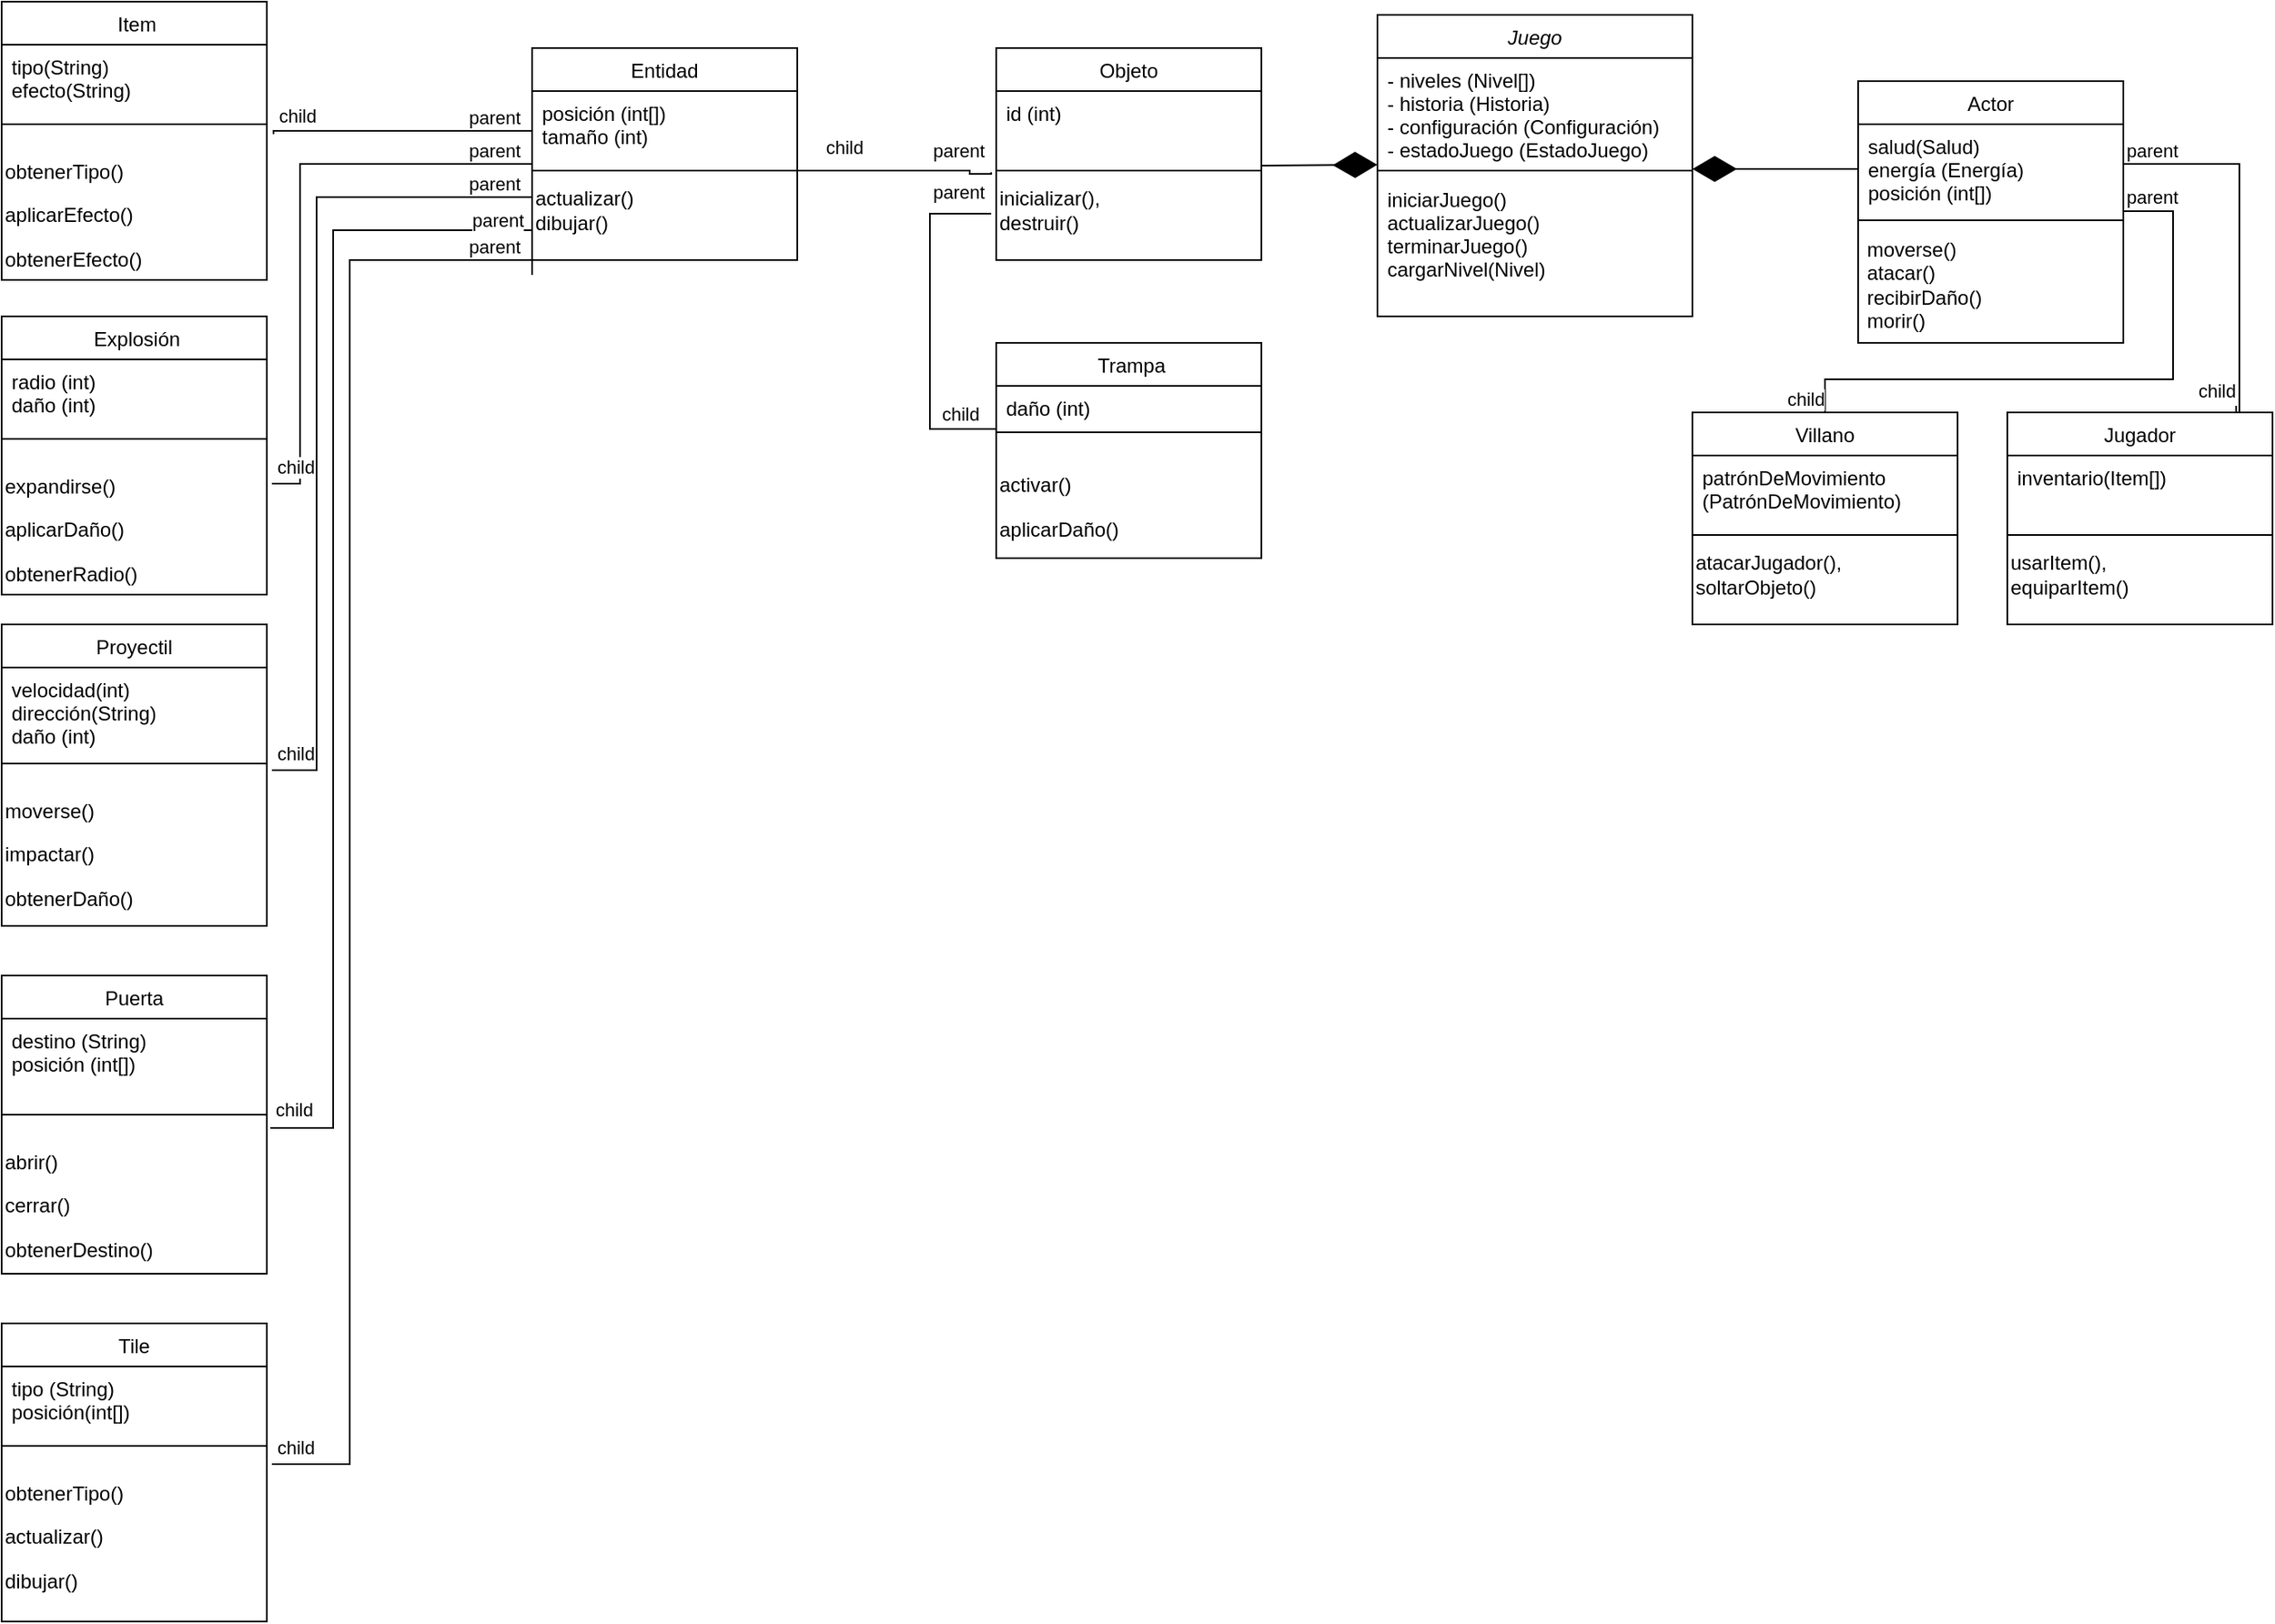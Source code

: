 <mxfile version="23.1.5" type="device">
  <diagram id="C5RBs43oDa-KdzZeNtuy" name="Page-1">
    <mxGraphModel dx="3067" dy="1064" grid="1" gridSize="10" guides="1" tooltips="1" connect="1" arrows="1" fold="1" page="1" pageScale="1" pageWidth="827" pageHeight="1169" math="0" shadow="0">
      <root>
        <mxCell id="WIyWlLk6GJQsqaUBKTNV-0" />
        <mxCell id="WIyWlLk6GJQsqaUBKTNV-1" parent="WIyWlLk6GJQsqaUBKTNV-0" />
        <mxCell id="zkfFHV4jXpPFQw0GAbJ--0" value="Juego" style="swimlane;fontStyle=2;align=center;verticalAlign=top;childLayout=stackLayout;horizontal=1;startSize=26;horizontalStack=0;resizeParent=1;resizeLast=0;collapsible=1;marginBottom=0;rounded=0;shadow=0;strokeWidth=1;" parent="WIyWlLk6GJQsqaUBKTNV-1" vertex="1">
          <mxGeometry x="190" y="80" width="190" height="182" as="geometry">
            <mxRectangle x="230" y="140" width="160" height="26" as="alternateBounds" />
          </mxGeometry>
        </mxCell>
        <mxCell id="zkfFHV4jXpPFQw0GAbJ--1" value="- niveles (Nivel[])&#xa;- historia (Historia)&#xa;- configuración (Configuración)&#xa;- estadoJuego (EstadoJuego)" style="text;align=left;verticalAlign=top;spacingLeft=4;spacingRight=4;overflow=hidden;rotatable=0;points=[[0,0.5],[1,0.5]];portConstraint=eastwest;" parent="zkfFHV4jXpPFQw0GAbJ--0" vertex="1">
          <mxGeometry y="26" width="190" height="64" as="geometry" />
        </mxCell>
        <mxCell id="zkfFHV4jXpPFQw0GAbJ--4" value="" style="line;html=1;strokeWidth=1;align=left;verticalAlign=middle;spacingTop=-1;spacingLeft=3;spacingRight=3;rotatable=0;labelPosition=right;points=[];portConstraint=eastwest;" parent="zkfFHV4jXpPFQw0GAbJ--0" vertex="1">
          <mxGeometry y="90" width="190" height="8" as="geometry" />
        </mxCell>
        <mxCell id="zkfFHV4jXpPFQw0GAbJ--5" value="iniciarJuego()&#xa;actualizarJuego()&#xa;terminarJuego()&#xa;cargarNivel(Nivel)" style="text;align=left;verticalAlign=top;spacingLeft=4;spacingRight=4;overflow=hidden;rotatable=0;points=[[0,0.5],[1,0.5]];portConstraint=eastwest;" parent="zkfFHV4jXpPFQw0GAbJ--0" vertex="1">
          <mxGeometry y="98" width="190" height="84" as="geometry" />
        </mxCell>
        <mxCell id="FvRMjD2MWKe5-9YGTqvw-2" value="Actor" style="swimlane;fontStyle=0;align=center;verticalAlign=top;childLayout=stackLayout;horizontal=1;startSize=26;horizontalStack=0;resizeParent=1;resizeLast=0;collapsible=1;marginBottom=0;rounded=0;shadow=0;strokeWidth=1;" vertex="1" parent="WIyWlLk6GJQsqaUBKTNV-1">
          <mxGeometry x="480" y="120" width="160" height="158" as="geometry">
            <mxRectangle x="340" y="380" width="170" height="26" as="alternateBounds" />
          </mxGeometry>
        </mxCell>
        <mxCell id="FvRMjD2MWKe5-9YGTqvw-3" value="salud(Salud)&#xa;energía (Energía)&#xa;posición (int[])" style="text;align=left;verticalAlign=top;spacingLeft=4;spacingRight=4;overflow=hidden;rotatable=0;points=[[0,0.5],[1,0.5]];portConstraint=eastwest;" vertex="1" parent="FvRMjD2MWKe5-9YGTqvw-2">
          <mxGeometry y="26" width="160" height="54" as="geometry" />
        </mxCell>
        <mxCell id="FvRMjD2MWKe5-9YGTqvw-4" value="" style="line;html=1;strokeWidth=1;align=left;verticalAlign=middle;spacingTop=-1;spacingLeft=3;spacingRight=3;rotatable=0;labelPosition=right;points=[];portConstraint=eastwest;" vertex="1" parent="FvRMjD2MWKe5-9YGTqvw-2">
          <mxGeometry y="80" width="160" height="8" as="geometry" />
        </mxCell>
        <mxCell id="FvRMjD2MWKe5-9YGTqvw-5" value="&amp;nbsp;moverse()&lt;br&gt;&amp;nbsp;atacar()&lt;br&gt;&amp;nbsp;recibirDaño()&lt;br&gt;&amp;nbsp;morir()" style="text;html=1;align=left;verticalAlign=middle;resizable=0;points=[];autosize=1;strokeColor=none;fillColor=none;rotation=0;" vertex="1" parent="FvRMjD2MWKe5-9YGTqvw-2">
          <mxGeometry y="88" width="160" height="70" as="geometry" />
        </mxCell>
        <mxCell id="FvRMjD2MWKe5-9YGTqvw-6" value="Jugador" style="swimlane;fontStyle=0;align=center;verticalAlign=top;childLayout=stackLayout;horizontal=1;startSize=26;horizontalStack=0;resizeParent=1;resizeLast=0;collapsible=1;marginBottom=0;rounded=0;shadow=0;strokeWidth=1;" vertex="1" parent="WIyWlLk6GJQsqaUBKTNV-1">
          <mxGeometry x="570" y="320" width="160" height="128" as="geometry">
            <mxRectangle x="340" y="380" width="170" height="26" as="alternateBounds" />
          </mxGeometry>
        </mxCell>
        <mxCell id="FvRMjD2MWKe5-9YGTqvw-7" value="inventario(Item[])" style="text;align=left;verticalAlign=top;spacingLeft=4;spacingRight=4;overflow=hidden;rotatable=0;points=[[0,0.5],[1,0.5]];portConstraint=eastwest;" vertex="1" parent="FvRMjD2MWKe5-9YGTqvw-6">
          <mxGeometry y="26" width="160" height="44" as="geometry" />
        </mxCell>
        <mxCell id="FvRMjD2MWKe5-9YGTqvw-8" value="" style="line;html=1;strokeWidth=1;align=left;verticalAlign=middle;spacingTop=-1;spacingLeft=3;spacingRight=3;rotatable=0;labelPosition=right;points=[];portConstraint=eastwest;" vertex="1" parent="FvRMjD2MWKe5-9YGTqvw-6">
          <mxGeometry y="70" width="160" height="8" as="geometry" />
        </mxCell>
        <mxCell id="FvRMjD2MWKe5-9YGTqvw-9" value="usarItem(),&lt;br/&gt;equiparItem()" style="text;html=1;align=left;verticalAlign=middle;resizable=0;points=[];autosize=1;strokeColor=none;fillColor=none;rotation=0;" vertex="1" parent="FvRMjD2MWKe5-9YGTqvw-6">
          <mxGeometry y="78" width="160" height="40" as="geometry" />
        </mxCell>
        <mxCell id="FvRMjD2MWKe5-9YGTqvw-11" value="Villano" style="swimlane;fontStyle=0;align=center;verticalAlign=top;childLayout=stackLayout;horizontal=1;startSize=26;horizontalStack=0;resizeParent=1;resizeLast=0;collapsible=1;marginBottom=0;rounded=0;shadow=0;strokeWidth=1;" vertex="1" parent="WIyWlLk6GJQsqaUBKTNV-1">
          <mxGeometry x="380" y="320" width="160" height="128" as="geometry">
            <mxRectangle x="340" y="380" width="170" height="26" as="alternateBounds" />
          </mxGeometry>
        </mxCell>
        <mxCell id="FvRMjD2MWKe5-9YGTqvw-12" value="patrónDeMovimiento&#xa;(PatrónDeMovimiento)" style="text;align=left;verticalAlign=top;spacingLeft=4;spacingRight=4;overflow=hidden;rotatable=0;points=[[0,0.5],[1,0.5]];portConstraint=eastwest;" vertex="1" parent="FvRMjD2MWKe5-9YGTqvw-11">
          <mxGeometry y="26" width="160" height="44" as="geometry" />
        </mxCell>
        <mxCell id="FvRMjD2MWKe5-9YGTqvw-13" value="" style="line;html=1;strokeWidth=1;align=left;verticalAlign=middle;spacingTop=-1;spacingLeft=3;spacingRight=3;rotatable=0;labelPosition=right;points=[];portConstraint=eastwest;" vertex="1" parent="FvRMjD2MWKe5-9YGTqvw-11">
          <mxGeometry y="70" width="160" height="8" as="geometry" />
        </mxCell>
        <mxCell id="FvRMjD2MWKe5-9YGTqvw-14" value="atacarJugador(),&lt;br&gt;soltarObjeto()" style="text;html=1;align=left;verticalAlign=middle;resizable=0;points=[];autosize=1;strokeColor=none;fillColor=none;rotation=0;" vertex="1" parent="FvRMjD2MWKe5-9YGTqvw-11">
          <mxGeometry y="78" width="160" height="40" as="geometry" />
        </mxCell>
        <mxCell id="FvRMjD2MWKe5-9YGTqvw-15" value="" style="endArrow=none;html=1;edgeStyle=orthogonalEdgeStyle;rounded=0;entryX=0.5;entryY=0;entryDx=0;entryDy=0;" edge="1" parent="WIyWlLk6GJQsqaUBKTNV-1" target="FvRMjD2MWKe5-9YGTqvw-11">
          <mxGeometry relative="1" as="geometry">
            <mxPoint x="640" y="198.5" as="sourcePoint" />
            <mxPoint x="460" y="250" as="targetPoint" />
            <Array as="points">
              <mxPoint x="670" y="199" />
              <mxPoint x="670" y="300" />
              <mxPoint x="460" y="300" />
            </Array>
          </mxGeometry>
        </mxCell>
        <mxCell id="FvRMjD2MWKe5-9YGTqvw-16" value="parent" style="edgeLabel;resizable=0;html=1;align=left;verticalAlign=bottom;" connectable="0" vertex="1" parent="FvRMjD2MWKe5-9YGTqvw-15">
          <mxGeometry x="-1" relative="1" as="geometry" />
        </mxCell>
        <mxCell id="FvRMjD2MWKe5-9YGTqvw-17" value="child" style="edgeLabel;resizable=0;html=1;align=right;verticalAlign=bottom;" connectable="0" vertex="1" parent="FvRMjD2MWKe5-9YGTqvw-15">
          <mxGeometry x="1" relative="1" as="geometry" />
        </mxCell>
        <mxCell id="FvRMjD2MWKe5-9YGTqvw-18" value="" style="endArrow=none;html=1;edgeStyle=orthogonalEdgeStyle;rounded=0;entryX=0.863;entryY=-0.031;entryDx=0;entryDy=0;entryPerimeter=0;" edge="1" parent="WIyWlLk6GJQsqaUBKTNV-1" target="FvRMjD2MWKe5-9YGTqvw-6">
          <mxGeometry relative="1" as="geometry">
            <mxPoint x="640" y="170" as="sourcePoint" />
            <mxPoint x="710" y="270" as="targetPoint" />
            <Array as="points">
              <mxPoint x="710" y="170" />
              <mxPoint x="710" y="320" />
              <mxPoint x="708" y="320" />
            </Array>
          </mxGeometry>
        </mxCell>
        <mxCell id="FvRMjD2MWKe5-9YGTqvw-19" value="parent" style="edgeLabel;resizable=0;html=1;align=left;verticalAlign=bottom;" connectable="0" vertex="1" parent="FvRMjD2MWKe5-9YGTqvw-18">
          <mxGeometry x="-1" relative="1" as="geometry" />
        </mxCell>
        <mxCell id="FvRMjD2MWKe5-9YGTqvw-20" value="child" style="edgeLabel;resizable=0;html=1;align=right;verticalAlign=bottom;" connectable="0" vertex="1" parent="FvRMjD2MWKe5-9YGTqvw-18">
          <mxGeometry x="1" relative="1" as="geometry" />
        </mxCell>
        <mxCell id="FvRMjD2MWKe5-9YGTqvw-21" value="" style="endArrow=diamondThin;endFill=1;endSize=24;html=1;rounded=0;entryX=1;entryY=0.375;entryDx=0;entryDy=0;entryPerimeter=0;" edge="1" parent="WIyWlLk6GJQsqaUBKTNV-1" source="FvRMjD2MWKe5-9YGTqvw-3" target="zkfFHV4jXpPFQw0GAbJ--4">
          <mxGeometry width="160" relative="1" as="geometry">
            <mxPoint x="330" y="280" as="sourcePoint" />
            <mxPoint x="490" y="280" as="targetPoint" />
            <Array as="points" />
          </mxGeometry>
        </mxCell>
        <mxCell id="FvRMjD2MWKe5-9YGTqvw-22" value="Objeto" style="swimlane;fontStyle=0;align=center;verticalAlign=top;childLayout=stackLayout;horizontal=1;startSize=26;horizontalStack=0;resizeParent=1;resizeLast=0;collapsible=1;marginBottom=0;rounded=0;shadow=0;strokeWidth=1;" vertex="1" parent="WIyWlLk6GJQsqaUBKTNV-1">
          <mxGeometry x="-40" y="100" width="160" height="128" as="geometry">
            <mxRectangle x="340" y="380" width="170" height="26" as="alternateBounds" />
          </mxGeometry>
        </mxCell>
        <mxCell id="FvRMjD2MWKe5-9YGTqvw-23" value="id (int)" style="text;align=left;verticalAlign=top;spacingLeft=4;spacingRight=4;overflow=hidden;rotatable=0;points=[[0,0.5],[1,0.5]];portConstraint=eastwest;" vertex="1" parent="FvRMjD2MWKe5-9YGTqvw-22">
          <mxGeometry y="26" width="160" height="44" as="geometry" />
        </mxCell>
        <mxCell id="FvRMjD2MWKe5-9YGTqvw-24" value="" style="line;html=1;strokeWidth=1;align=left;verticalAlign=middle;spacingTop=-1;spacingLeft=3;spacingRight=3;rotatable=0;labelPosition=right;points=[];portConstraint=eastwest;" vertex="1" parent="FvRMjD2MWKe5-9YGTqvw-22">
          <mxGeometry y="70" width="160" height="8" as="geometry" />
        </mxCell>
        <mxCell id="FvRMjD2MWKe5-9YGTqvw-25" value="inicializar(),&lt;br/&gt;destruir()" style="text;html=1;align=left;verticalAlign=middle;resizable=0;points=[];autosize=1;strokeColor=none;fillColor=none;rotation=0;" vertex="1" parent="FvRMjD2MWKe5-9YGTqvw-22">
          <mxGeometry y="78" width="160" height="40" as="geometry" />
        </mxCell>
        <mxCell id="FvRMjD2MWKe5-9YGTqvw-26" value="Entidad" style="swimlane;fontStyle=0;align=center;verticalAlign=top;childLayout=stackLayout;horizontal=1;startSize=26;horizontalStack=0;resizeParent=1;resizeLast=0;collapsible=1;marginBottom=0;rounded=0;shadow=0;strokeWidth=1;" vertex="1" parent="WIyWlLk6GJQsqaUBKTNV-1">
          <mxGeometry x="-320" y="100" width="160" height="128" as="geometry">
            <mxRectangle x="340" y="380" width="170" height="26" as="alternateBounds" />
          </mxGeometry>
        </mxCell>
        <mxCell id="FvRMjD2MWKe5-9YGTqvw-27" value="posición (int[])&#xa;tamaño (int)" style="text;align=left;verticalAlign=top;spacingLeft=4;spacingRight=4;overflow=hidden;rotatable=0;points=[[0,0.5],[1,0.5]];portConstraint=eastwest;" vertex="1" parent="FvRMjD2MWKe5-9YGTqvw-26">
          <mxGeometry y="26" width="160" height="44" as="geometry" />
        </mxCell>
        <mxCell id="FvRMjD2MWKe5-9YGTqvw-28" value="" style="line;html=1;strokeWidth=1;align=left;verticalAlign=middle;spacingTop=-1;spacingLeft=3;spacingRight=3;rotatable=0;labelPosition=right;points=[];portConstraint=eastwest;" vertex="1" parent="FvRMjD2MWKe5-9YGTqvw-26">
          <mxGeometry y="70" width="160" height="8" as="geometry" />
        </mxCell>
        <mxCell id="FvRMjD2MWKe5-9YGTqvw-29" value="actualizar()&lt;br&gt;dibujar()" style="text;html=1;align=left;verticalAlign=middle;resizable=0;points=[];autosize=1;strokeColor=none;fillColor=none;rotation=0;" vertex="1" parent="FvRMjD2MWKe5-9YGTqvw-26">
          <mxGeometry y="78" width="160" height="40" as="geometry" />
        </mxCell>
        <mxCell id="FvRMjD2MWKe5-9YGTqvw-30" value="" style="endArrow=none;html=1;edgeStyle=orthogonalEdgeStyle;rounded=0;exitX=-0.019;exitY=-0.075;exitDx=0;exitDy=0;exitPerimeter=0;entryX=1;entryY=0.5;entryDx=0;entryDy=0;entryPerimeter=0;" edge="1" parent="WIyWlLk6GJQsqaUBKTNV-1" source="FvRMjD2MWKe5-9YGTqvw-25" target="FvRMjD2MWKe5-9YGTqvw-28">
          <mxGeometry relative="1" as="geometry">
            <mxPoint x="-80" y="176" as="sourcePoint" />
            <mxPoint x="-170" y="175.51" as="targetPoint" />
            <Array as="points">
              <mxPoint x="-43" y="176" />
              <mxPoint x="-56" y="176" />
              <mxPoint x="-56" y="174" />
            </Array>
          </mxGeometry>
        </mxCell>
        <mxCell id="FvRMjD2MWKe5-9YGTqvw-31" value="parent" style="edgeLabel;resizable=0;html=1;align=left;verticalAlign=bottom;" connectable="0" vertex="1" parent="FvRMjD2MWKe5-9YGTqvw-30">
          <mxGeometry x="-1" relative="1" as="geometry">
            <mxPoint x="-37" y="-5" as="offset" />
          </mxGeometry>
        </mxCell>
        <mxCell id="FvRMjD2MWKe5-9YGTqvw-32" value="child" style="edgeLabel;resizable=0;html=1;align=right;verticalAlign=bottom;" connectable="0" vertex="1" parent="FvRMjD2MWKe5-9YGTqvw-30">
          <mxGeometry x="1" relative="1" as="geometry">
            <mxPoint x="40" y="-6" as="offset" />
          </mxGeometry>
        </mxCell>
        <mxCell id="FvRMjD2MWKe5-9YGTqvw-33" value="" style="endArrow=diamondThin;endFill=1;endSize=24;html=1;rounded=0;" edge="1" parent="WIyWlLk6GJQsqaUBKTNV-1">
          <mxGeometry width="160" relative="1" as="geometry">
            <mxPoint x="120" y="171" as="sourcePoint" />
            <mxPoint x="190" y="170.5" as="targetPoint" />
          </mxGeometry>
        </mxCell>
        <mxCell id="FvRMjD2MWKe5-9YGTqvw-42" value=" Trampa" style="swimlane;fontStyle=0;align=center;verticalAlign=top;childLayout=stackLayout;horizontal=1;startSize=26;horizontalStack=0;resizeParent=1;resizeLast=0;collapsible=1;marginBottom=0;rounded=0;shadow=0;strokeWidth=1;" vertex="1" parent="WIyWlLk6GJQsqaUBKTNV-1">
          <mxGeometry x="-40" y="278" width="160" height="130" as="geometry">
            <mxRectangle x="340" y="380" width="170" height="26" as="alternateBounds" />
          </mxGeometry>
        </mxCell>
        <mxCell id="FvRMjD2MWKe5-9YGTqvw-43" value="daño (int)" style="text;align=left;verticalAlign=top;spacingLeft=4;spacingRight=4;overflow=hidden;rotatable=0;points=[[0,0.5],[1,0.5]];portConstraint=eastwest;" vertex="1" parent="FvRMjD2MWKe5-9YGTqvw-42">
          <mxGeometry y="26" width="160" height="24" as="geometry" />
        </mxCell>
        <mxCell id="FvRMjD2MWKe5-9YGTqvw-44" value="" style="line;html=1;strokeWidth=1;align=left;verticalAlign=middle;spacingTop=-1;spacingLeft=3;spacingRight=3;rotatable=0;labelPosition=right;points=[];portConstraint=eastwest;" vertex="1" parent="FvRMjD2MWKe5-9YGTqvw-42">
          <mxGeometry y="50" width="160" height="8" as="geometry" />
        </mxCell>
        <mxCell id="FvRMjD2MWKe5-9YGTqvw-45" value="&lt;p style=&quot;margin-bottom:0cm;margin-bottom:.0001pt;line-height:&lt;br/&gt;normal&quot; class=&quot;MsoNormal&quot;&gt;activar()&lt;/p&gt;&lt;p style=&quot;margin-bottom:0cm;margin-bottom:.0001pt;line-height:&lt;br/&gt;normal&quot; class=&quot;MsoNormal&quot;&gt;aplicarDaño()&lt;/p&gt;" style="text;html=1;align=left;verticalAlign=middle;resizable=0;points=[];autosize=1;strokeColor=none;fillColor=none;rotation=0;" vertex="1" parent="FvRMjD2MWKe5-9YGTqvw-42">
          <mxGeometry y="58" width="160" height="70" as="geometry" />
        </mxCell>
        <mxCell id="FvRMjD2MWKe5-9YGTqvw-46" value="" style="endArrow=none;html=1;edgeStyle=orthogonalEdgeStyle;rounded=0;entryX=0;entryY=1.083;entryDx=0;entryDy=0;entryPerimeter=0;exitX=-0.019;exitY=0.55;exitDx=0;exitDy=0;exitPerimeter=0;" edge="1" parent="WIyWlLk6GJQsqaUBKTNV-1" source="FvRMjD2MWKe5-9YGTqvw-25" target="FvRMjD2MWKe5-9YGTqvw-43">
          <mxGeometry relative="1" as="geometry">
            <mxPoint x="-80" y="200" as="sourcePoint" />
            <mxPoint x="-340" y="300" as="targetPoint" />
            <Array as="points">
              <mxPoint x="-80" y="200" />
              <mxPoint x="-80" y="330" />
            </Array>
          </mxGeometry>
        </mxCell>
        <mxCell id="FvRMjD2MWKe5-9YGTqvw-47" value="parent" style="edgeLabel;resizable=0;html=1;align=left;verticalAlign=bottom;" connectable="0" vertex="1" parent="FvRMjD2MWKe5-9YGTqvw-46">
          <mxGeometry x="-1" relative="1" as="geometry">
            <mxPoint x="-37" y="-5" as="offset" />
          </mxGeometry>
        </mxCell>
        <mxCell id="FvRMjD2MWKe5-9YGTqvw-48" value="child" style="edgeLabel;resizable=0;html=1;align=right;verticalAlign=bottom;" connectable="0" vertex="1" parent="FvRMjD2MWKe5-9YGTqvw-46">
          <mxGeometry x="1" relative="1" as="geometry">
            <mxPoint x="-10" as="offset" />
          </mxGeometry>
        </mxCell>
        <mxCell id="FvRMjD2MWKe5-9YGTqvw-49" value=" Item" style="swimlane;fontStyle=0;align=center;verticalAlign=top;childLayout=stackLayout;horizontal=1;startSize=26;horizontalStack=0;resizeParent=1;resizeLast=0;collapsible=1;marginBottom=0;rounded=0;shadow=0;strokeWidth=1;" vertex="1" parent="WIyWlLk6GJQsqaUBKTNV-1">
          <mxGeometry x="-640" y="72" width="160" height="168" as="geometry">
            <mxRectangle x="340" y="380" width="170" height="26" as="alternateBounds" />
          </mxGeometry>
        </mxCell>
        <mxCell id="FvRMjD2MWKe5-9YGTqvw-50" value="tipo(String)&#xa;efecto(String)&#xa;" style="text;align=left;verticalAlign=top;spacingLeft=4;spacingRight=4;overflow=hidden;rotatable=0;points=[[0,0.5],[1,0.5]];portConstraint=eastwest;" vertex="1" parent="FvRMjD2MWKe5-9YGTqvw-49">
          <mxGeometry y="26" width="160" height="44" as="geometry" />
        </mxCell>
        <mxCell id="FvRMjD2MWKe5-9YGTqvw-51" value="" style="line;html=1;strokeWidth=1;align=left;verticalAlign=middle;spacingTop=-1;spacingLeft=3;spacingRight=3;rotatable=0;labelPosition=right;points=[];portConstraint=eastwest;" vertex="1" parent="FvRMjD2MWKe5-9YGTqvw-49">
          <mxGeometry y="70" width="160" height="8" as="geometry" />
        </mxCell>
        <mxCell id="FvRMjD2MWKe5-9YGTqvw-52" value="&lt;p style=&quot;margin-bottom:0cm;margin-bottom:.0001pt;line-height:&lt;br/&gt;normal&quot; class=&quot;MsoNormal&quot;&gt;obtenerTipo()&lt;/p&gt;&lt;p style=&quot;margin-bottom:0cm;margin-bottom:.0001pt;line-height:&lt;br/&gt;normal&quot; class=&quot;MsoNormal&quot;&gt;&lt;span style=&quot;background-color: initial;&quot;&gt;aplicarEfecto()&lt;/span&gt;&lt;/p&gt;&lt;p style=&quot;margin-bottom:0cm;margin-bottom:.0001pt;line-height:&lt;br/&gt;normal&quot; class=&quot;MsoNormal&quot;&gt;&lt;span style=&quot;background-color: initial;&quot;&gt;obtenerEfecto()&lt;/span&gt;&lt;/p&gt;" style="text;html=1;align=left;verticalAlign=middle;resizable=0;points=[];autosize=1;strokeColor=none;fillColor=none;rotation=0;" vertex="1" parent="FvRMjD2MWKe5-9YGTqvw-49">
          <mxGeometry y="78" width="160" height="90" as="geometry" />
        </mxCell>
        <mxCell id="FvRMjD2MWKe5-9YGTqvw-56" value="" style="endArrow=none;html=1;edgeStyle=orthogonalEdgeStyle;rounded=0;entryX=1.025;entryY=1;entryDx=0;entryDy=0;entryPerimeter=0;exitX=0;exitY=0.318;exitDx=0;exitDy=0;exitPerimeter=0;" edge="1" parent="WIyWlLk6GJQsqaUBKTNV-1">
          <mxGeometry relative="1" as="geometry">
            <mxPoint x="-320" y="150.002" as="sourcePoint" />
            <mxPoint x="-476" y="152.01" as="targetPoint" />
            <Array as="points">
              <mxPoint x="-476" y="150.01" />
            </Array>
          </mxGeometry>
        </mxCell>
        <mxCell id="FvRMjD2MWKe5-9YGTqvw-57" value="parent" style="edgeLabel;resizable=0;html=1;align=left;verticalAlign=bottom;" connectable="0" vertex="1" parent="FvRMjD2MWKe5-9YGTqvw-56">
          <mxGeometry x="-1" relative="1" as="geometry">
            <mxPoint x="-40" as="offset" />
          </mxGeometry>
        </mxCell>
        <mxCell id="FvRMjD2MWKe5-9YGTqvw-58" value="child" style="edgeLabel;resizable=0;html=1;align=right;verticalAlign=bottom;" connectable="0" vertex="1" parent="FvRMjD2MWKe5-9YGTqvw-56">
          <mxGeometry x="1" relative="1" as="geometry">
            <mxPoint x="26" y="-2" as="offset" />
          </mxGeometry>
        </mxCell>
        <mxCell id="FvRMjD2MWKe5-9YGTqvw-59" value=" Explosión" style="swimlane;fontStyle=0;align=center;verticalAlign=top;childLayout=stackLayout;horizontal=1;startSize=26;horizontalStack=0;resizeParent=1;resizeLast=0;collapsible=1;marginBottom=0;rounded=0;shadow=0;strokeWidth=1;" vertex="1" parent="WIyWlLk6GJQsqaUBKTNV-1">
          <mxGeometry x="-640" y="262" width="160" height="168" as="geometry">
            <mxRectangle x="340" y="380" width="170" height="26" as="alternateBounds" />
          </mxGeometry>
        </mxCell>
        <mxCell id="FvRMjD2MWKe5-9YGTqvw-60" value="radio (int)&#xa;daño (int)" style="text;align=left;verticalAlign=top;spacingLeft=4;spacingRight=4;overflow=hidden;rotatable=0;points=[[0,0.5],[1,0.5]];portConstraint=eastwest;" vertex="1" parent="FvRMjD2MWKe5-9YGTqvw-59">
          <mxGeometry y="26" width="160" height="44" as="geometry" />
        </mxCell>
        <mxCell id="FvRMjD2MWKe5-9YGTqvw-61" value="" style="line;html=1;strokeWidth=1;align=left;verticalAlign=middle;spacingTop=-1;spacingLeft=3;spacingRight=3;rotatable=0;labelPosition=right;points=[];portConstraint=eastwest;" vertex="1" parent="FvRMjD2MWKe5-9YGTqvw-59">
          <mxGeometry y="70" width="160" height="8" as="geometry" />
        </mxCell>
        <mxCell id="FvRMjD2MWKe5-9YGTqvw-62" value="&lt;p style=&quot;margin-bottom:0cm;margin-bottom:.0001pt;line-height:&lt;br/&gt;normal&quot; class=&quot;MsoNormal&quot;&gt;expandirse()&lt;/p&gt;&lt;p style=&quot;margin-bottom:0cm;margin-bottom:.0001pt;line-height:&lt;br/&gt;normal&quot; class=&quot;MsoNormal&quot;&gt;&lt;span lang=&quot;ES-CO&quot;&gt;aplicarDaño()&lt;/span&gt;&lt;/p&gt;&lt;p style=&quot;margin-bottom:0cm;margin-bottom:.0001pt;line-height:&lt;br/&gt;normal&quot; class=&quot;MsoNormal&quot;&gt;&lt;span style=&quot;background-color: initial;&quot;&gt;obtenerRadio()&lt;/span&gt;&lt;/p&gt;" style="text;html=1;align=left;verticalAlign=middle;resizable=0;points=[];autosize=1;strokeColor=none;fillColor=none;rotation=0;" vertex="1" parent="FvRMjD2MWKe5-9YGTqvw-59">
          <mxGeometry y="78" width="160" height="90" as="geometry" />
        </mxCell>
        <mxCell id="FvRMjD2MWKe5-9YGTqvw-64" value="" style="endArrow=none;html=1;edgeStyle=orthogonalEdgeStyle;rounded=0;exitX=-0.012;exitY=1;exitDx=0;exitDy=0;exitPerimeter=0;entryX=1.019;entryY=0.256;entryDx=0;entryDy=0;entryPerimeter=0;" edge="1" parent="WIyWlLk6GJQsqaUBKTNV-1" target="FvRMjD2MWKe5-9YGTqvw-62">
          <mxGeometry relative="1" as="geometry">
            <mxPoint x="-320" y="198" as="sourcePoint" />
            <mxPoint x="-460" y="370" as="targetPoint" />
            <Array as="points">
              <mxPoint x="-320" y="170" />
              <mxPoint x="-460" y="170" />
              <mxPoint x="-460" y="363" />
            </Array>
          </mxGeometry>
        </mxCell>
        <mxCell id="FvRMjD2MWKe5-9YGTqvw-65" value="parent" style="edgeLabel;resizable=0;html=1;align=left;verticalAlign=bottom;" connectable="0" vertex="1" parent="FvRMjD2MWKe5-9YGTqvw-64">
          <mxGeometry x="-1" relative="1" as="geometry">
            <mxPoint x="-40" y="-28" as="offset" />
          </mxGeometry>
        </mxCell>
        <mxCell id="FvRMjD2MWKe5-9YGTqvw-66" value="child" style="edgeLabel;resizable=0;html=1;align=right;verticalAlign=bottom;" connectable="0" vertex="1" parent="FvRMjD2MWKe5-9YGTqvw-64">
          <mxGeometry x="1" relative="1" as="geometry">
            <mxPoint x="26" y="-2" as="offset" />
          </mxGeometry>
        </mxCell>
        <mxCell id="FvRMjD2MWKe5-9YGTqvw-67" value="Proyectil" style="swimlane;fontStyle=0;align=center;verticalAlign=top;childLayout=stackLayout;horizontal=1;startSize=26;horizontalStack=0;resizeParent=1;resizeLast=0;collapsible=1;marginBottom=0;rounded=0;shadow=0;strokeWidth=1;" vertex="1" parent="WIyWlLk6GJQsqaUBKTNV-1">
          <mxGeometry x="-640" y="448" width="160" height="182" as="geometry">
            <mxRectangle x="340" y="380" width="170" height="26" as="alternateBounds" />
          </mxGeometry>
        </mxCell>
        <mxCell id="FvRMjD2MWKe5-9YGTqvw-68" value="velocidad(int)&#xa;dirección(String)&#xa;daño (int)" style="text;align=left;verticalAlign=top;spacingLeft=4;spacingRight=4;overflow=hidden;rotatable=0;points=[[0,0.5],[1,0.5]];portConstraint=eastwest;" vertex="1" parent="FvRMjD2MWKe5-9YGTqvw-67">
          <mxGeometry y="26" width="160" height="54" as="geometry" />
        </mxCell>
        <mxCell id="FvRMjD2MWKe5-9YGTqvw-69" value="" style="line;html=1;strokeWidth=1;align=left;verticalAlign=middle;spacingTop=-1;spacingLeft=3;spacingRight=3;rotatable=0;labelPosition=right;points=[];portConstraint=eastwest;" vertex="1" parent="FvRMjD2MWKe5-9YGTqvw-67">
          <mxGeometry y="80" width="160" height="8" as="geometry" />
        </mxCell>
        <mxCell id="FvRMjD2MWKe5-9YGTqvw-70" value="&lt;p style=&quot;margin-bottom:0cm;margin-bottom:.0001pt;line-height:&lt;br/&gt;normal&quot; class=&quot;MsoNormal&quot;&gt;moverse()&lt;/p&gt;&lt;p style=&quot;margin-bottom:0cm;margin-bottom:.0001pt;line-height:&lt;br/&gt;normal&quot; class=&quot;MsoNormal&quot;&gt;&lt;span lang=&quot;ES-CO&quot;&gt;impactar()&lt;/span&gt;&lt;/p&gt;&lt;p style=&quot;margin-bottom:0cm;margin-bottom:.0001pt;line-height:&lt;br/&gt;normal&quot; class=&quot;MsoNormal&quot;&gt;&lt;span lang=&quot;ES-CO&quot;&gt;obtenerDaño()&lt;/span&gt;&lt;/p&gt;" style="text;html=1;align=left;verticalAlign=middle;resizable=0;points=[];autosize=1;strokeColor=none;fillColor=none;rotation=0;" vertex="1" parent="FvRMjD2MWKe5-9YGTqvw-67">
          <mxGeometry y="88" width="160" height="90" as="geometry" />
        </mxCell>
        <mxCell id="FvRMjD2MWKe5-9YGTqvw-71" value="" style="endArrow=none;html=1;edgeStyle=orthogonalEdgeStyle;rounded=0;exitX=-0.012;exitY=1;exitDx=0;exitDy=0;exitPerimeter=0;entryX=1.019;entryY=0;entryDx=0;entryDy=0;entryPerimeter=0;" edge="1" parent="WIyWlLk6GJQsqaUBKTNV-1" target="FvRMjD2MWKe5-9YGTqvw-70">
          <mxGeometry relative="1" as="geometry">
            <mxPoint x="-320" y="220" as="sourcePoint" />
            <mxPoint x="-460" y="530" as="targetPoint" />
            <Array as="points">
              <mxPoint x="-320" y="190" />
              <mxPoint x="-450" y="190" />
              <mxPoint x="-450" y="536" />
            </Array>
          </mxGeometry>
        </mxCell>
        <mxCell id="FvRMjD2MWKe5-9YGTqvw-72" value="parent" style="edgeLabel;resizable=0;html=1;align=left;verticalAlign=bottom;" connectable="0" vertex="1" parent="FvRMjD2MWKe5-9YGTqvw-71">
          <mxGeometry x="-1" relative="1" as="geometry">
            <mxPoint x="-40" y="-30" as="offset" />
          </mxGeometry>
        </mxCell>
        <mxCell id="FvRMjD2MWKe5-9YGTqvw-73" value="child" style="edgeLabel;resizable=0;html=1;align=right;verticalAlign=bottom;" connectable="0" vertex="1" parent="FvRMjD2MWKe5-9YGTqvw-71">
          <mxGeometry x="1" relative="1" as="geometry">
            <mxPoint x="26" y="-2" as="offset" />
          </mxGeometry>
        </mxCell>
        <mxCell id="FvRMjD2MWKe5-9YGTqvw-74" value="Puerta" style="swimlane;fontStyle=0;align=center;verticalAlign=top;childLayout=stackLayout;horizontal=1;startSize=26;horizontalStack=0;resizeParent=1;resizeLast=0;collapsible=1;marginBottom=0;rounded=0;shadow=0;strokeWidth=1;" vertex="1" parent="WIyWlLk6GJQsqaUBKTNV-1">
          <mxGeometry x="-640" y="660" width="160" height="180" as="geometry">
            <mxRectangle x="340" y="380" width="170" height="26" as="alternateBounds" />
          </mxGeometry>
        </mxCell>
        <mxCell id="FvRMjD2MWKe5-9YGTqvw-75" value="destino (String)&#xa;posición (int[])" style="text;align=left;verticalAlign=top;spacingLeft=4;spacingRight=4;overflow=hidden;rotatable=0;points=[[0,0.5],[1,0.5]];portConstraint=eastwest;" vertex="1" parent="FvRMjD2MWKe5-9YGTqvw-74">
          <mxGeometry y="26" width="160" height="54" as="geometry" />
        </mxCell>
        <mxCell id="FvRMjD2MWKe5-9YGTqvw-76" value="" style="line;html=1;strokeWidth=1;align=left;verticalAlign=middle;spacingTop=-1;spacingLeft=3;spacingRight=3;rotatable=0;labelPosition=right;points=[];portConstraint=eastwest;" vertex="1" parent="FvRMjD2MWKe5-9YGTqvw-74">
          <mxGeometry y="80" width="160" height="8" as="geometry" />
        </mxCell>
        <mxCell id="FvRMjD2MWKe5-9YGTqvw-77" value="&lt;p style=&quot;margin-bottom:0cm;margin-bottom:.0001pt;line-height:&lt;br/&gt;normal&quot; class=&quot;MsoNormal&quot;&gt;abrir()&lt;/p&gt;&lt;p style=&quot;margin-bottom:0cm;margin-bottom:.0001pt;line-height:&lt;br/&gt;normal&quot; class=&quot;MsoNormal&quot;&gt;&lt;span lang=&quot;ES-CO&quot;&gt;cerrar()&lt;/span&gt;&lt;/p&gt;&lt;p style=&quot;margin-bottom:0cm;margin-bottom:.0001pt;line-height:&lt;br/&gt;normal&quot; class=&quot;MsoNormal&quot;&gt;&lt;span lang=&quot;ES-CO&quot;&gt;obtenerDestino()&lt;/span&gt;&lt;/p&gt;" style="text;html=1;align=left;verticalAlign=middle;resizable=0;points=[];autosize=1;strokeColor=none;fillColor=none;rotation=0;" vertex="1" parent="FvRMjD2MWKe5-9YGTqvw-74">
          <mxGeometry y="88" width="160" height="90" as="geometry" />
        </mxCell>
        <mxCell id="FvRMjD2MWKe5-9YGTqvw-78" value="" style="endArrow=none;html=1;edgeStyle=orthogonalEdgeStyle;rounded=0;entryX=1.013;entryY=1.037;entryDx=0;entryDy=0;entryPerimeter=0;" edge="1" parent="WIyWlLk6GJQsqaUBKTNV-1">
          <mxGeometry relative="1" as="geometry">
            <mxPoint x="-320" y="230" as="sourcePoint" />
            <mxPoint x="-477.92" y="751.998" as="targetPoint" />
            <Array as="points">
              <mxPoint x="-320" y="210" />
              <mxPoint x="-440" y="210" />
              <mxPoint x="-440" y="752" />
            </Array>
          </mxGeometry>
        </mxCell>
        <mxCell id="FvRMjD2MWKe5-9YGTqvw-79" value="parent" style="edgeLabel;resizable=0;html=1;align=left;verticalAlign=bottom;" connectable="0" vertex="1" parent="FvRMjD2MWKe5-9YGTqvw-78">
          <mxGeometry x="-1" relative="1" as="geometry">
            <mxPoint x="-38" y="-18" as="offset" />
          </mxGeometry>
        </mxCell>
        <mxCell id="FvRMjD2MWKe5-9YGTqvw-80" value="child" style="edgeLabel;resizable=0;html=1;align=right;verticalAlign=bottom;" connectable="0" vertex="1" parent="FvRMjD2MWKe5-9YGTqvw-78">
          <mxGeometry x="1" relative="1" as="geometry">
            <mxPoint x="26" y="-2" as="offset" />
          </mxGeometry>
        </mxCell>
        <mxCell id="FvRMjD2MWKe5-9YGTqvw-81" value="Tile" style="swimlane;fontStyle=0;align=center;verticalAlign=top;childLayout=stackLayout;horizontal=1;startSize=26;horizontalStack=0;resizeParent=1;resizeLast=0;collapsible=1;marginBottom=0;rounded=0;shadow=0;strokeWidth=1;" vertex="1" parent="WIyWlLk6GJQsqaUBKTNV-1">
          <mxGeometry x="-640" y="870" width="160" height="180" as="geometry">
            <mxRectangle x="340" y="380" width="170" height="26" as="alternateBounds" />
          </mxGeometry>
        </mxCell>
        <mxCell id="FvRMjD2MWKe5-9YGTqvw-82" value="tipo (String)&#xa;posición(int[])" style="text;align=left;verticalAlign=top;spacingLeft=4;spacingRight=4;overflow=hidden;rotatable=0;points=[[0,0.5],[1,0.5]];portConstraint=eastwest;" vertex="1" parent="FvRMjD2MWKe5-9YGTqvw-81">
          <mxGeometry y="26" width="160" height="44" as="geometry" />
        </mxCell>
        <mxCell id="FvRMjD2MWKe5-9YGTqvw-83" value="" style="line;html=1;strokeWidth=1;align=left;verticalAlign=middle;spacingTop=-1;spacingLeft=3;spacingRight=3;rotatable=0;labelPosition=right;points=[];portConstraint=eastwest;" vertex="1" parent="FvRMjD2MWKe5-9YGTqvw-81">
          <mxGeometry y="70" width="160" height="8" as="geometry" />
        </mxCell>
        <mxCell id="FvRMjD2MWKe5-9YGTqvw-84" value="&lt;p style=&quot;margin-bottom:0cm;margin-bottom:.0001pt;line-height:&lt;br/&gt;normal&quot; class=&quot;MsoNormal&quot;&gt;obtenerTipo()&lt;/p&gt;&lt;p style=&quot;margin-bottom:0cm;margin-bottom:.0001pt;line-height:&lt;br/&gt;normal&quot; class=&quot;MsoNormal&quot;&gt;&lt;span lang=&quot;ES-CO&quot;&gt;actualizar()&lt;/span&gt;&lt;/p&gt;&lt;p style=&quot;margin-bottom:0cm;margin-bottom:.0001pt;line-height:&lt;br/&gt;normal&quot; class=&quot;MsoNormal&quot;&gt;&lt;span lang=&quot;ES-CO&quot;&gt;dibujar()&lt;/span&gt;&lt;/p&gt;" style="text;html=1;align=left;verticalAlign=middle;resizable=0;points=[];autosize=1;strokeColor=none;fillColor=none;rotation=0;" vertex="1" parent="FvRMjD2MWKe5-9YGTqvw-81">
          <mxGeometry y="78" width="160" height="90" as="geometry" />
        </mxCell>
        <mxCell id="FvRMjD2MWKe5-9YGTqvw-85" value="" style="endArrow=none;html=1;edgeStyle=orthogonalEdgeStyle;rounded=0;entryX=1.019;entryY=0.078;entryDx=0;entryDy=0;entryPerimeter=0;" edge="1" parent="WIyWlLk6GJQsqaUBKTNV-1" target="FvRMjD2MWKe5-9YGTqvw-84">
          <mxGeometry relative="1" as="geometry">
            <mxPoint x="-320" y="237" as="sourcePoint" />
            <mxPoint x="-430" y="960" as="targetPoint" />
            <Array as="points">
              <mxPoint x="-320" y="228" />
              <mxPoint x="-430" y="228" />
              <mxPoint x="-430" y="955" />
            </Array>
          </mxGeometry>
        </mxCell>
        <mxCell id="FvRMjD2MWKe5-9YGTqvw-86" value="parent" style="edgeLabel;resizable=0;html=1;align=left;verticalAlign=bottom;" connectable="0" vertex="1" parent="FvRMjD2MWKe5-9YGTqvw-85">
          <mxGeometry x="-1" relative="1" as="geometry">
            <mxPoint x="-40" y="-9" as="offset" />
          </mxGeometry>
        </mxCell>
        <mxCell id="FvRMjD2MWKe5-9YGTqvw-87" value="child" style="edgeLabel;resizable=0;html=1;align=right;verticalAlign=bottom;" connectable="0" vertex="1" parent="FvRMjD2MWKe5-9YGTqvw-85">
          <mxGeometry x="1" relative="1" as="geometry">
            <mxPoint x="26" y="-2" as="offset" />
          </mxGeometry>
        </mxCell>
      </root>
    </mxGraphModel>
  </diagram>
</mxfile>
